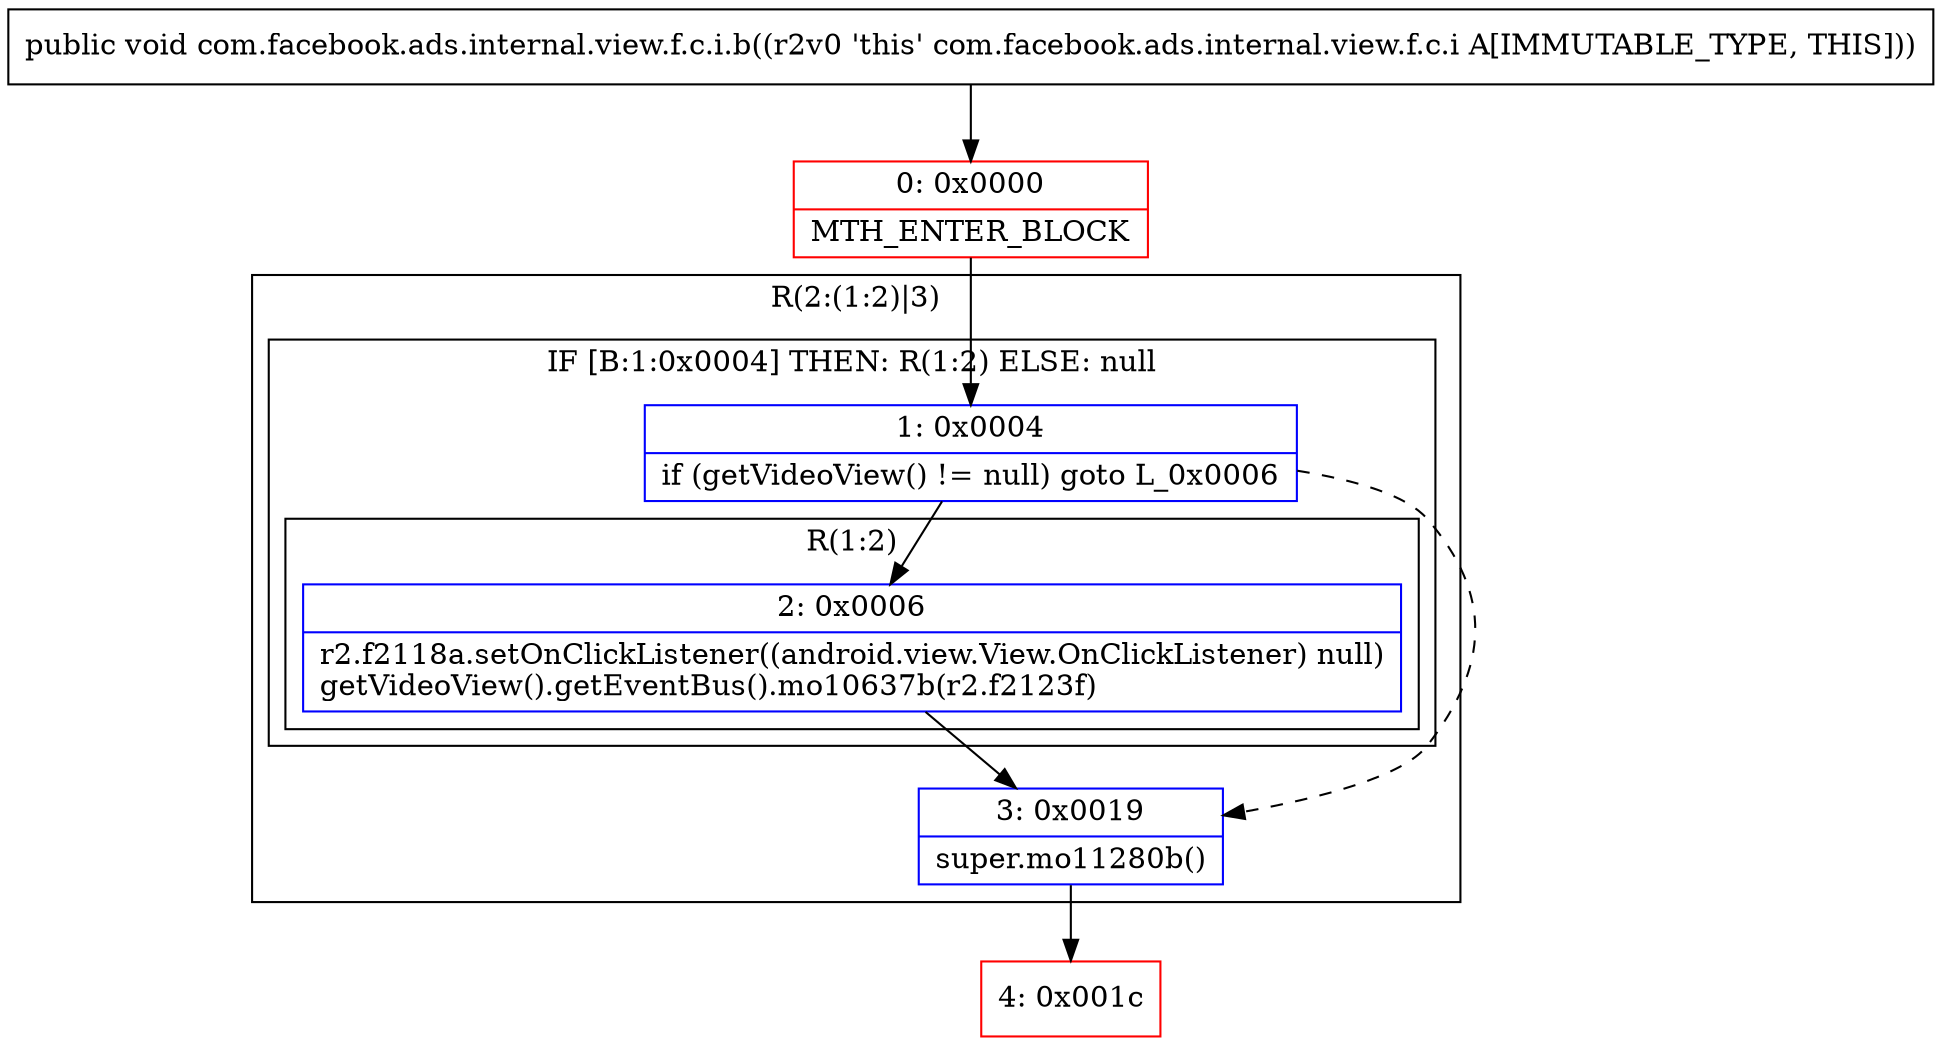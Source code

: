 digraph "CFG forcom.facebook.ads.internal.view.f.c.i.b()V" {
subgraph cluster_Region_1157448786 {
label = "R(2:(1:2)|3)";
node [shape=record,color=blue];
subgraph cluster_IfRegion_1899885991 {
label = "IF [B:1:0x0004] THEN: R(1:2) ELSE: null";
node [shape=record,color=blue];
Node_1 [shape=record,label="{1\:\ 0x0004|if (getVideoView() != null) goto L_0x0006\l}"];
subgraph cluster_Region_396958953 {
label = "R(1:2)";
node [shape=record,color=blue];
Node_2 [shape=record,label="{2\:\ 0x0006|r2.f2118a.setOnClickListener((android.view.View.OnClickListener) null)\lgetVideoView().getEventBus().mo10637b(r2.f2123f)\l}"];
}
}
Node_3 [shape=record,label="{3\:\ 0x0019|super.mo11280b()\l}"];
}
Node_0 [shape=record,color=red,label="{0\:\ 0x0000|MTH_ENTER_BLOCK\l}"];
Node_4 [shape=record,color=red,label="{4\:\ 0x001c}"];
MethodNode[shape=record,label="{public void com.facebook.ads.internal.view.f.c.i.b((r2v0 'this' com.facebook.ads.internal.view.f.c.i A[IMMUTABLE_TYPE, THIS])) }"];
MethodNode -> Node_0;
Node_1 -> Node_2;
Node_1 -> Node_3[style=dashed];
Node_2 -> Node_3;
Node_3 -> Node_4;
Node_0 -> Node_1;
}

